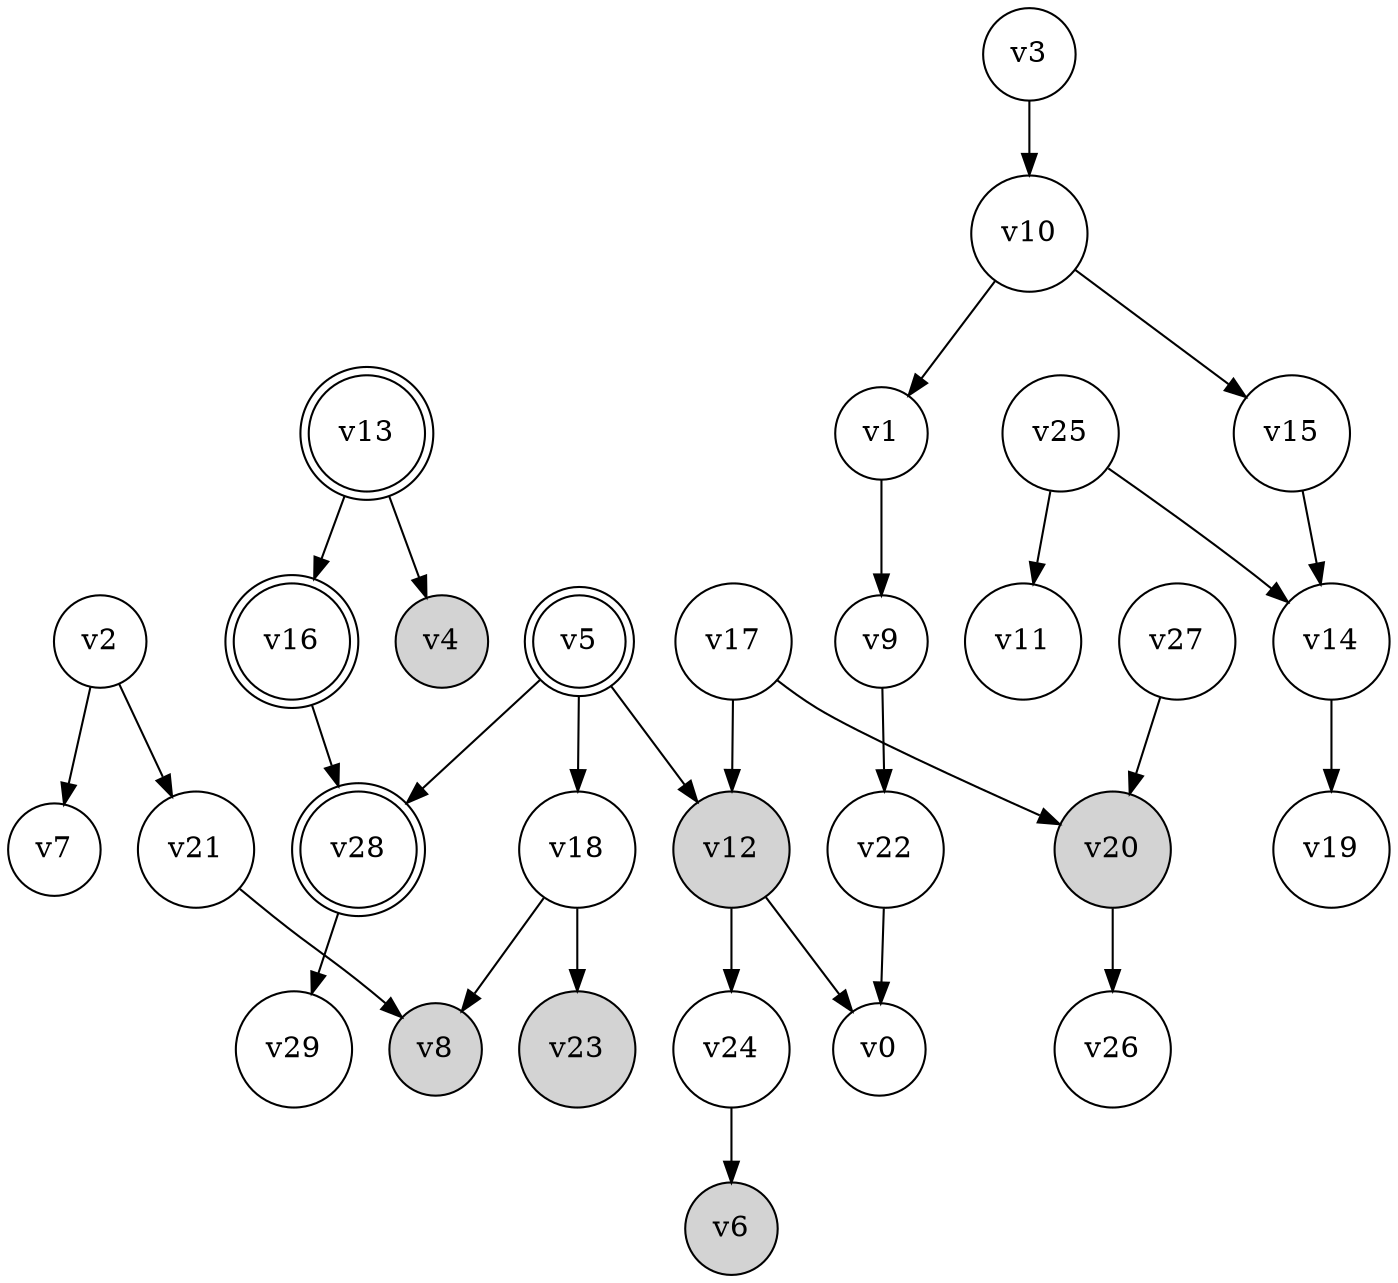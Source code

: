 digraph {
	rankdir=TD
	v0 [shape=circle]
	v1 [shape=circle]
	v2 [shape=circle]
	v3 [shape=circle]
	v4 [shape=circle style=filled]
	v5 [shape=doublecircle]
	v6 [shape=circle style=filled]
	v7 [shape=circle]
	v8 [shape=circle style=filled]
	v9 [shape=circle]
	v10 [shape=circle]
	v11 [shape=circle]
	v12 [shape=circle style=filled]
	v13 [shape=doublecircle]
	v14 [shape=circle]
	v15 [shape=circle]
	v16 [shape=doublecircle]
	v17 [shape=circle]
	v18 [shape=circle]
	v19 [shape=circle]
	v20 [shape=circle style=filled]
	v21 [shape=circle]
	v22 [shape=circle]
	v23 [shape=circle style=filled]
	v24 [shape=circle]
	v25 [shape=circle]
	v26 [shape=circle]
	v27 [shape=circle]
	v28 [shape=doublecircle]
	v29 [shape=circle]
	v1 -> v9
	v2 -> v21
	v2 -> v7
	v3 -> v10
	v5 -> v28
	v5 -> v18
	v5 -> v12
	v9 -> v22
	v10 -> v1
	v10 -> v15
	v12 -> v24
	v12 -> v0
	v13 -> v4
	v13 -> v16
	v14 -> v19
	v15 -> v14
	v16 -> v28
	v17 -> v12
	v17 -> v20
	v18 -> v8
	v18 -> v23
	v20 -> v26
	v21 -> v8
	v22 -> v0
	v24 -> v6
	v25 -> v14
	v25 -> v11
	v27 -> v20
	v28 -> v29
}
